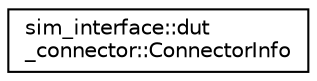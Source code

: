 digraph "Graphical Class Hierarchy"
{
 // LATEX_PDF_SIZE
  edge [fontname="Helvetica",fontsize="10",labelfontname="Helvetica",labelfontsize="10"];
  node [fontname="Helvetica",fontsize="10",shape=record];
  rankdir="LR";
  Node0 [label="sim_interface::dut\l_connector::ConnectorInfo",height=0.2,width=0.4,color="black", fillcolor="white", style="filled",URL="$classsim__interface_1_1dut__connector_1_1ConnectorInfo.html",tooltip=" "];
}
